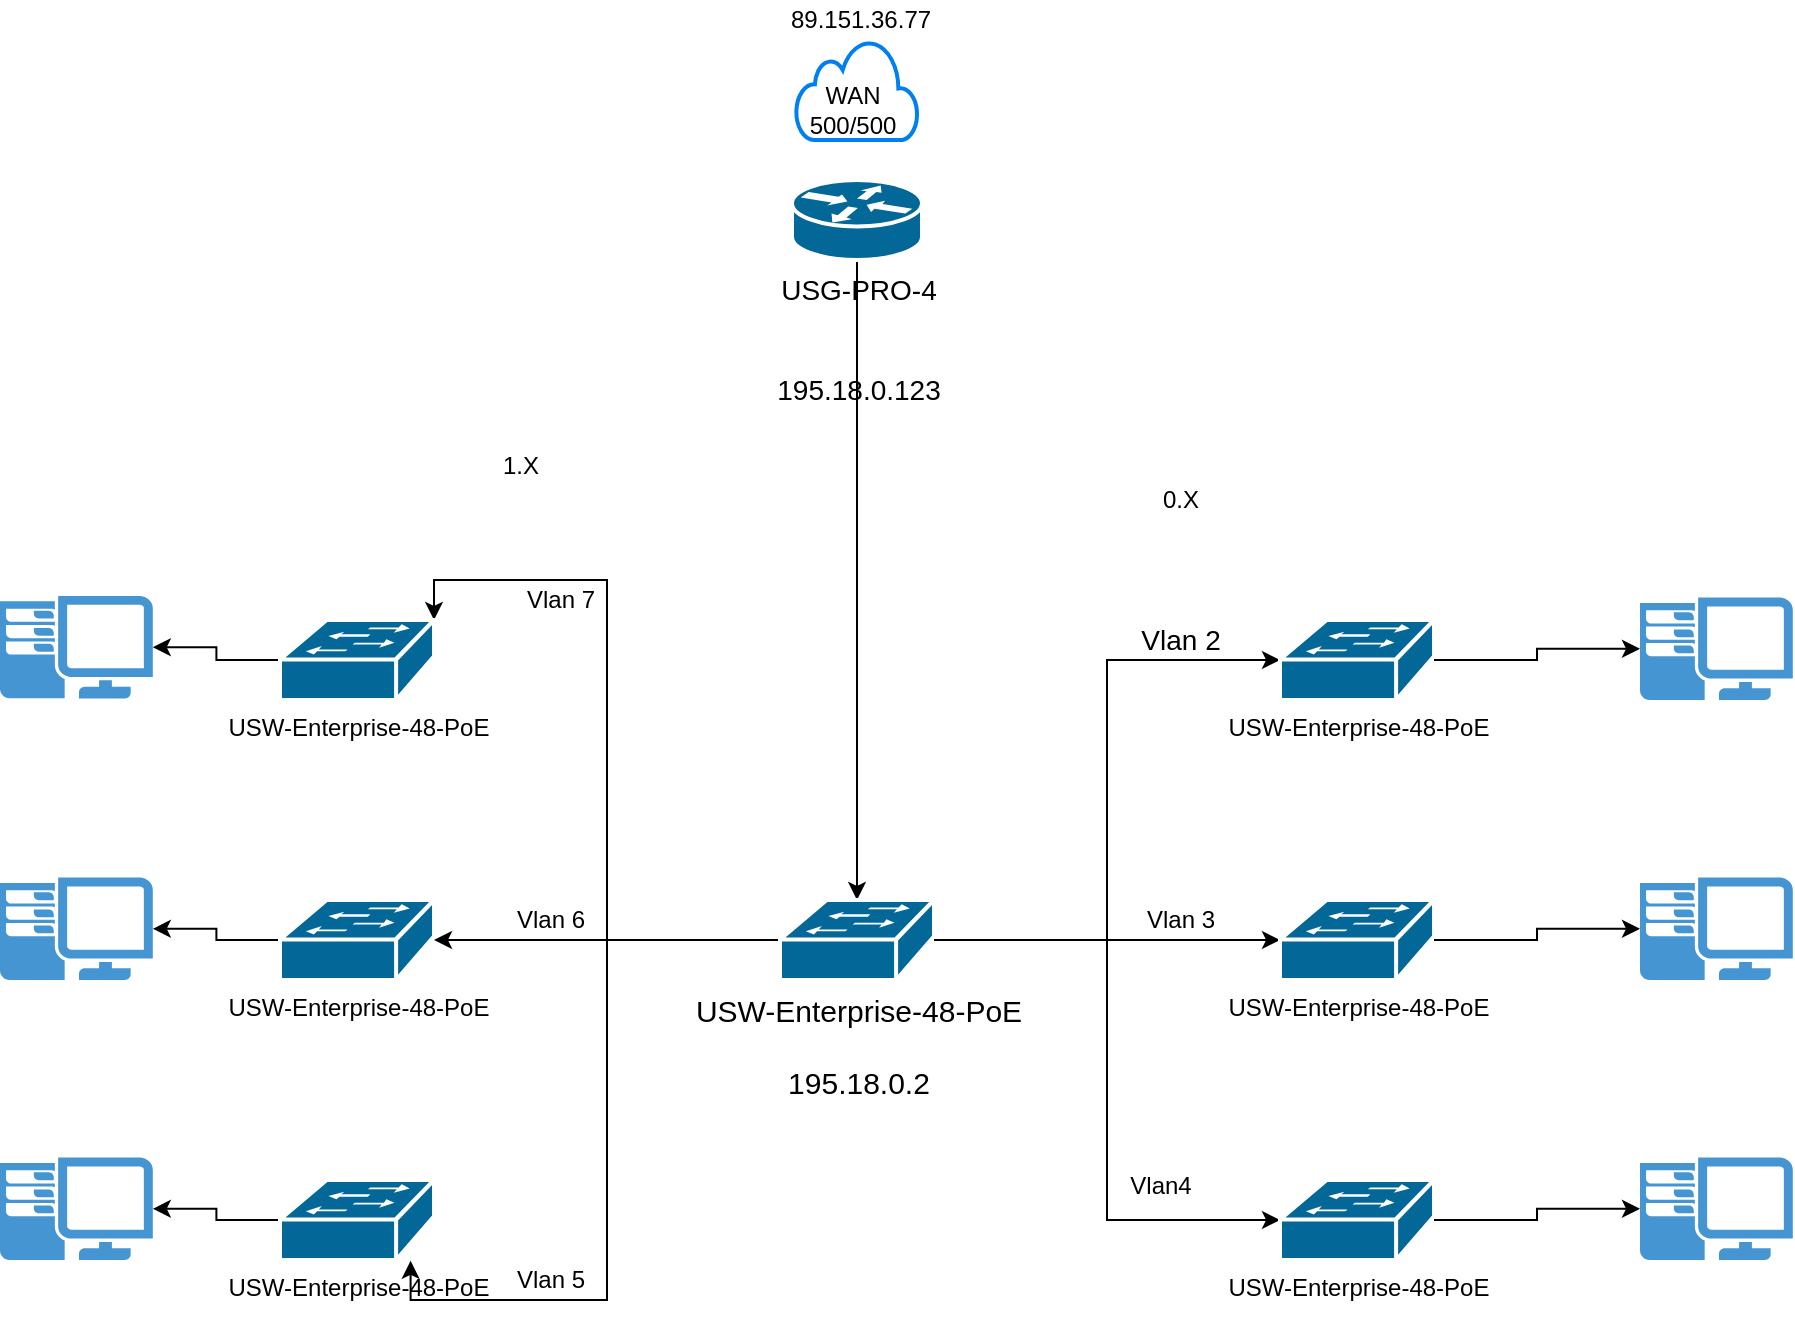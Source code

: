 <mxfile version="15.3.8" type="device"><diagram id="lsyapKkQYFzapBsZhEO3" name="Page-1"><mxGraphModel dx="427" dy="994" grid="1" gridSize="10" guides="1" tooltips="1" connect="1" arrows="1" fold="1" page="1" pageScale="1" pageWidth="690" pageHeight="980" math="0" shadow="0"><root><mxCell id="0"/><mxCell id="1" parent="0"/><mxCell id="Qo4G1YBTjrD3Idl4VJQT-2" value="" style="html=1;verticalLabelPosition=bottom;align=center;labelBackgroundColor=#ffffff;verticalAlign=top;strokeWidth=2;strokeColor=#0080F0;shadow=0;dashed=0;shape=mxgraph.ios7.icons.cloud;" vertex="1" parent="1"><mxGeometry x="1658" y="120" width="61" height="50" as="geometry"/></mxCell><mxCell id="Qo4G1YBTjrD3Idl4VJQT-3" value="&lt;div&gt;WAN&lt;/div&gt;&lt;div&gt;500/500&lt;/div&gt;" style="text;html=1;align=center;verticalAlign=middle;resizable=0;points=[];autosize=1;strokeColor=none;fillColor=none;" vertex="1" parent="1"><mxGeometry x="1656" y="140" width="60" height="30" as="geometry"/></mxCell><mxCell id="Qo4G1YBTjrD3Idl4VJQT-37" style="edgeStyle=orthogonalEdgeStyle;rounded=0;orthogonalLoop=1;jettySize=auto;html=1;" edge="1" parent="1" source="Qo4G1YBTjrD3Idl4VJQT-9" target="Qo4G1YBTjrD3Idl4VJQT-11"><mxGeometry relative="1" as="geometry"/></mxCell><mxCell id="Qo4G1YBTjrD3Idl4VJQT-9" value="&lt;div style=&quot;font-size: 14px&quot;&gt;&lt;font style=&quot;font-size: 14px&quot;&gt;USG-PRO-4&lt;/font&gt;&lt;/div&gt;&lt;div style=&quot;font-size: 14px&quot;&gt;&lt;font style=&quot;font-size: 14px&quot;&gt;&lt;br&gt;&lt;/font&gt;&lt;/div&gt;&lt;div style=&quot;font-size: 14px&quot;&gt;&lt;font style=&quot;font-size: 14px&quot;&gt;&lt;br&gt;&lt;/font&gt;&lt;/div&gt;&lt;div style=&quot;font-size: 14px&quot;&gt;&lt;font style=&quot;font-size: 14px&quot;&gt;195.18.0.123&lt;br&gt;&lt;/font&gt;&lt;/div&gt;" style="shape=mxgraph.cisco.routers.router;sketch=0;html=1;pointerEvents=1;dashed=0;fillColor=#036897;strokeColor=#ffffff;strokeWidth=2;verticalLabelPosition=bottom;verticalAlign=top;align=center;outlineConnect=0;" vertex="1" parent="1"><mxGeometry x="1656" y="190" width="65" height="40" as="geometry"/></mxCell><mxCell id="Qo4G1YBTjrD3Idl4VJQT-39" style="edgeStyle=orthogonalEdgeStyle;rounded=0;orthogonalLoop=1;jettySize=auto;html=1;" edge="1" parent="1" source="Qo4G1YBTjrD3Idl4VJQT-11" target="Qo4G1YBTjrD3Idl4VJQT-19"><mxGeometry relative="1" as="geometry"/></mxCell><mxCell id="Qo4G1YBTjrD3Idl4VJQT-49" style="edgeStyle=orthogonalEdgeStyle;rounded=0;orthogonalLoop=1;jettySize=auto;html=1;entryX=1;entryY=0;entryDx=0;entryDy=0;entryPerimeter=0;" edge="1" parent="1" source="Qo4G1YBTjrD3Idl4VJQT-11" target="Qo4G1YBTjrD3Idl4VJQT-21"><mxGeometry relative="1" as="geometry"/></mxCell><mxCell id="Qo4G1YBTjrD3Idl4VJQT-51" style="edgeStyle=orthogonalEdgeStyle;rounded=0;orthogonalLoop=1;jettySize=auto;html=1;" edge="1" parent="1" source="Qo4G1YBTjrD3Idl4VJQT-11" target="Qo4G1YBTjrD3Idl4VJQT-22"><mxGeometry relative="1" as="geometry"/></mxCell><mxCell id="Qo4G1YBTjrD3Idl4VJQT-52" style="edgeStyle=orthogonalEdgeStyle;rounded=0;orthogonalLoop=1;jettySize=auto;html=1;entryX=0.848;entryY=1.01;entryDx=0;entryDy=0;entryPerimeter=0;" edge="1" parent="1" source="Qo4G1YBTjrD3Idl4VJQT-11" target="Qo4G1YBTjrD3Idl4VJQT-23"><mxGeometry relative="1" as="geometry"/></mxCell><mxCell id="Qo4G1YBTjrD3Idl4VJQT-53" style="edgeStyle=orthogonalEdgeStyle;rounded=0;orthogonalLoop=1;jettySize=auto;html=1;entryX=0;entryY=0.5;entryDx=0;entryDy=0;entryPerimeter=0;" edge="1" parent="1" source="Qo4G1YBTjrD3Idl4VJQT-11" target="Qo4G1YBTjrD3Idl4VJQT-17"><mxGeometry relative="1" as="geometry"/></mxCell><mxCell id="Qo4G1YBTjrD3Idl4VJQT-54" style="edgeStyle=orthogonalEdgeStyle;rounded=0;orthogonalLoop=1;jettySize=auto;html=1;entryX=0;entryY=0.5;entryDx=0;entryDy=0;entryPerimeter=0;" edge="1" parent="1" source="Qo4G1YBTjrD3Idl4VJQT-11" target="Qo4G1YBTjrD3Idl4VJQT-20"><mxGeometry relative="1" as="geometry"/></mxCell><mxCell id="Qo4G1YBTjrD3Idl4VJQT-11" value="&lt;div style=&quot;font-size: 15px&quot;&gt;&lt;font style=&quot;font-size: 15px&quot;&gt;&lt;span class=&quot;product-current-sku&quot;&gt;USW-Enterprise-48-PoE&lt;br&gt;&lt;/span&gt;&lt;/font&gt;&lt;/div&gt;&lt;div style=&quot;font-size: 15px&quot;&gt;&lt;font style=&quot;font-size: 15px&quot;&gt;&lt;br&gt;&lt;/font&gt;&lt;/div&gt;&lt;div style=&quot;font-size: 15px&quot;&gt;&lt;font style=&quot;font-size: 15px&quot;&gt;195.18.0.2&lt;br&gt;&lt;span class=&quot;product-current-sku&quot;&gt;&lt;/span&gt;&lt;/font&gt;&lt;/div&gt;&lt;font style=&quot;font-size: 15px&quot;&gt;&lt;br&gt;&lt;/font&gt;" style="shape=mxgraph.cisco.switches.workgroup_switch;sketch=0;html=1;pointerEvents=1;dashed=0;fillColor=#036897;strokeColor=#ffffff;strokeWidth=2;verticalLabelPosition=bottom;verticalAlign=top;align=center;outlineConnect=0;" vertex="1" parent="1"><mxGeometry x="1650" y="550" width="77" height="40" as="geometry"/></mxCell><mxCell id="Qo4G1YBTjrD3Idl4VJQT-75" value="" style="edgeStyle=orthogonalEdgeStyle;rounded=0;orthogonalLoop=1;jettySize=auto;html=1;" edge="1" parent="1" source="Qo4G1YBTjrD3Idl4VJQT-17" target="Qo4G1YBTjrD3Idl4VJQT-58"><mxGeometry relative="1" as="geometry"/></mxCell><mxCell id="Qo4G1YBTjrD3Idl4VJQT-17" value="&lt;span class=&quot;product-current-sku&quot;&gt;USW-Enterprise-48-PoE&lt;/span&gt;" style="shape=mxgraph.cisco.switches.workgroup_switch;sketch=0;html=1;pointerEvents=1;dashed=0;fillColor=#036897;strokeColor=#ffffff;strokeWidth=2;verticalLabelPosition=bottom;verticalAlign=top;align=center;outlineConnect=0;" vertex="1" parent="1"><mxGeometry x="1900" y="410" width="77" height="40" as="geometry"/></mxCell><mxCell id="Qo4G1YBTjrD3Idl4VJQT-74" value="" style="edgeStyle=orthogonalEdgeStyle;rounded=0;orthogonalLoop=1;jettySize=auto;html=1;" edge="1" parent="1" source="Qo4G1YBTjrD3Idl4VJQT-19" target="Qo4G1YBTjrD3Idl4VJQT-59"><mxGeometry relative="1" as="geometry"/></mxCell><mxCell id="Qo4G1YBTjrD3Idl4VJQT-19" value="&lt;span class=&quot;product-current-sku&quot;&gt;USW-Enterprise-48-PoE&lt;/span&gt;" style="shape=mxgraph.cisco.switches.workgroup_switch;sketch=0;html=1;pointerEvents=1;dashed=0;fillColor=#036897;strokeColor=#ffffff;strokeWidth=2;verticalLabelPosition=bottom;verticalAlign=top;align=center;outlineConnect=0;" vertex="1" parent="1"><mxGeometry x="1900" y="550" width="77" height="40" as="geometry"/></mxCell><mxCell id="Qo4G1YBTjrD3Idl4VJQT-73" value="" style="edgeStyle=orthogonalEdgeStyle;rounded=0;orthogonalLoop=1;jettySize=auto;html=1;" edge="1" parent="1" source="Qo4G1YBTjrD3Idl4VJQT-20" target="Qo4G1YBTjrD3Idl4VJQT-60"><mxGeometry relative="1" as="geometry"/></mxCell><mxCell id="Qo4G1YBTjrD3Idl4VJQT-20" value="&lt;span class=&quot;product-current-sku&quot;&gt;USW-Enterprise-48-PoE&lt;/span&gt;" style="shape=mxgraph.cisco.switches.workgroup_switch;sketch=0;html=1;pointerEvents=1;dashed=0;fillColor=#036897;strokeColor=#ffffff;strokeWidth=2;verticalLabelPosition=bottom;verticalAlign=top;align=center;outlineConnect=0;" vertex="1" parent="1"><mxGeometry x="1900" y="690" width="77" height="40" as="geometry"/></mxCell><mxCell id="Qo4G1YBTjrD3Idl4VJQT-70" value="" style="edgeStyle=orthogonalEdgeStyle;rounded=0;orthogonalLoop=1;jettySize=auto;html=1;" edge="1" parent="1" source="Qo4G1YBTjrD3Idl4VJQT-21" target="Qo4G1YBTjrD3Idl4VJQT-55"><mxGeometry relative="1" as="geometry"/></mxCell><mxCell id="Qo4G1YBTjrD3Idl4VJQT-21" value="&lt;span class=&quot;product-current-sku&quot;&gt;USW-Enterprise-48-PoE&lt;/span&gt;" style="shape=mxgraph.cisco.switches.workgroup_switch;sketch=0;html=1;pointerEvents=1;dashed=0;fillColor=#036897;strokeColor=#ffffff;strokeWidth=2;verticalLabelPosition=bottom;verticalAlign=top;align=center;outlineConnect=0;" vertex="1" parent="1"><mxGeometry x="1400" y="410" width="77" height="40" as="geometry"/></mxCell><mxCell id="Qo4G1YBTjrD3Idl4VJQT-71" value="" style="edgeStyle=orthogonalEdgeStyle;rounded=0;orthogonalLoop=1;jettySize=auto;html=1;" edge="1" parent="1" source="Qo4G1YBTjrD3Idl4VJQT-22" target="Qo4G1YBTjrD3Idl4VJQT-56"><mxGeometry relative="1" as="geometry"/></mxCell><mxCell id="Qo4G1YBTjrD3Idl4VJQT-22" value="&lt;span class=&quot;product-current-sku&quot;&gt;USW-Enterprise-48-PoE&lt;/span&gt;" style="shape=mxgraph.cisco.switches.workgroup_switch;sketch=0;html=1;pointerEvents=1;dashed=0;fillColor=#036897;strokeColor=#ffffff;strokeWidth=2;verticalLabelPosition=bottom;verticalAlign=top;align=center;outlineConnect=0;" vertex="1" parent="1"><mxGeometry x="1400" y="550" width="77" height="40" as="geometry"/></mxCell><mxCell id="Qo4G1YBTjrD3Idl4VJQT-72" value="" style="edgeStyle=orthogonalEdgeStyle;rounded=0;orthogonalLoop=1;jettySize=auto;html=1;" edge="1" parent="1" source="Qo4G1YBTjrD3Idl4VJQT-23" target="Qo4G1YBTjrD3Idl4VJQT-57"><mxGeometry relative="1" as="geometry"/></mxCell><mxCell id="Qo4G1YBTjrD3Idl4VJQT-23" value="&lt;span class=&quot;product-current-sku&quot;&gt;USW-Enterprise-48-PoE&lt;/span&gt;" style="shape=mxgraph.cisco.switches.workgroup_switch;sketch=0;html=1;pointerEvents=1;dashed=0;fillColor=#036897;strokeColor=#ffffff;strokeWidth=2;verticalLabelPosition=bottom;verticalAlign=top;align=center;outlineConnect=0;" vertex="1" parent="1"><mxGeometry x="1400" y="690" width="77" height="40" as="geometry"/></mxCell><mxCell id="Qo4G1YBTjrD3Idl4VJQT-55" value="" style="pointerEvents=1;shadow=0;dashed=0;html=1;strokeColor=none;fillColor=#4495D1;labelPosition=center;verticalLabelPosition=bottom;verticalAlign=top;align=center;outlineConnect=0;shape=mxgraph.veeam.2d.workstation;" vertex="1" parent="1"><mxGeometry x="1260" y="398" width="76.4" height="51.2" as="geometry"/></mxCell><mxCell id="Qo4G1YBTjrD3Idl4VJQT-56" value="" style="pointerEvents=1;shadow=0;dashed=0;html=1;strokeColor=none;fillColor=#4495D1;labelPosition=center;verticalLabelPosition=bottom;verticalAlign=top;align=center;outlineConnect=0;shape=mxgraph.veeam.2d.workstation;" vertex="1" parent="1"><mxGeometry x="1260" y="538.8" width="76.4" height="51.2" as="geometry"/></mxCell><mxCell id="Qo4G1YBTjrD3Idl4VJQT-57" value="" style="pointerEvents=1;shadow=0;dashed=0;html=1;strokeColor=none;fillColor=#4495D1;labelPosition=center;verticalLabelPosition=bottom;verticalAlign=top;align=center;outlineConnect=0;shape=mxgraph.veeam.2d.workstation;" vertex="1" parent="1"><mxGeometry x="1260" y="678.8" width="76.4" height="51.2" as="geometry"/></mxCell><mxCell id="Qo4G1YBTjrD3Idl4VJQT-58" value="" style="pointerEvents=1;shadow=0;dashed=0;html=1;strokeColor=none;fillColor=#4495D1;labelPosition=center;verticalLabelPosition=bottom;verticalAlign=top;align=center;outlineConnect=0;shape=mxgraph.veeam.2d.workstation;" vertex="1" parent="1"><mxGeometry x="2080" y="398.8" width="76.4" height="51.2" as="geometry"/></mxCell><mxCell id="Qo4G1YBTjrD3Idl4VJQT-59" value="" style="pointerEvents=1;shadow=0;dashed=0;html=1;strokeColor=none;fillColor=#4495D1;labelPosition=center;verticalLabelPosition=bottom;verticalAlign=top;align=center;outlineConnect=0;shape=mxgraph.veeam.2d.workstation;" vertex="1" parent="1"><mxGeometry x="2080" y="538.8" width="76.4" height="51.2" as="geometry"/></mxCell><mxCell id="Qo4G1YBTjrD3Idl4VJQT-60" value="" style="pointerEvents=1;shadow=0;dashed=0;html=1;strokeColor=none;fillColor=#4495D1;labelPosition=center;verticalLabelPosition=bottom;verticalAlign=top;align=center;outlineConnect=0;shape=mxgraph.veeam.2d.workstation;" vertex="1" parent="1"><mxGeometry x="2080" y="678.8" width="76.4" height="51.2" as="geometry"/></mxCell><mxCell id="Qo4G1YBTjrD3Idl4VJQT-76" value="89.151.36.77" style="text;html=1;align=center;verticalAlign=middle;resizable=0;points=[];autosize=1;strokeColor=none;fillColor=none;" vertex="1" parent="1"><mxGeometry x="1645" y="100" width="90" height="20" as="geometry"/></mxCell><mxCell id="Qo4G1YBTjrD3Idl4VJQT-77" value="&lt;font style=&quot;font-size: 14px&quot;&gt;Vlan 2&lt;br&gt;&lt;/font&gt;" style="text;html=1;align=center;verticalAlign=middle;resizable=0;points=[];autosize=1;strokeColor=none;fillColor=none;" vertex="1" parent="1"><mxGeometry x="1820" y="410" width="60" height="20" as="geometry"/></mxCell><mxCell id="Qo4G1YBTjrD3Idl4VJQT-78" value="Vlan 3" style="text;html=1;align=center;verticalAlign=middle;resizable=0;points=[];autosize=1;strokeColor=none;fillColor=none;" vertex="1" parent="1"><mxGeometry x="1825" y="550" width="50" height="20" as="geometry"/></mxCell><mxCell id="Qo4G1YBTjrD3Idl4VJQT-79" value="&lt;div&gt;Vlan4&lt;/div&gt;&lt;div&gt;&lt;br&gt;&lt;/div&gt;" style="text;html=1;align=center;verticalAlign=middle;resizable=0;points=[];autosize=1;strokeColor=none;fillColor=none;" vertex="1" parent="1"><mxGeometry x="1815" y="685" width="50" height="30" as="geometry"/></mxCell><mxCell id="Qo4G1YBTjrD3Idl4VJQT-80" value="&lt;div&gt;Vlan 5&lt;/div&gt;" style="text;html=1;align=center;verticalAlign=middle;resizable=0;points=[];autosize=1;strokeColor=none;fillColor=none;" vertex="1" parent="1"><mxGeometry x="1510" y="730" width="50" height="20" as="geometry"/></mxCell><mxCell id="Qo4G1YBTjrD3Idl4VJQT-81" value="Vlan 6" style="text;html=1;align=center;verticalAlign=middle;resizable=0;points=[];autosize=1;strokeColor=none;fillColor=none;" vertex="1" parent="1"><mxGeometry x="1510" y="550" width="50" height="20" as="geometry"/></mxCell><mxCell id="Qo4G1YBTjrD3Idl4VJQT-82" value="Vlan 7" style="text;html=1;align=center;verticalAlign=middle;resizable=0;points=[];autosize=1;strokeColor=none;fillColor=none;" vertex="1" parent="1"><mxGeometry x="1515" y="390" width="50" height="20" as="geometry"/></mxCell><mxCell id="Qo4G1YBTjrD3Idl4VJQT-83" value="0.X" style="text;html=1;align=center;verticalAlign=middle;resizable=0;points=[];autosize=1;strokeColor=none;fillColor=none;" vertex="1" parent="1"><mxGeometry x="1835" y="340" width="30" height="20" as="geometry"/></mxCell><mxCell id="Qo4G1YBTjrD3Idl4VJQT-84" value="&lt;div&gt;1.X&lt;/div&gt;&lt;div&gt;&lt;br&gt;&lt;/div&gt;" style="text;html=1;align=center;verticalAlign=middle;resizable=0;points=[];autosize=1;strokeColor=none;fillColor=none;" vertex="1" parent="1"><mxGeometry x="1505" y="325" width="30" height="30" as="geometry"/></mxCell></root></mxGraphModel></diagram></mxfile>